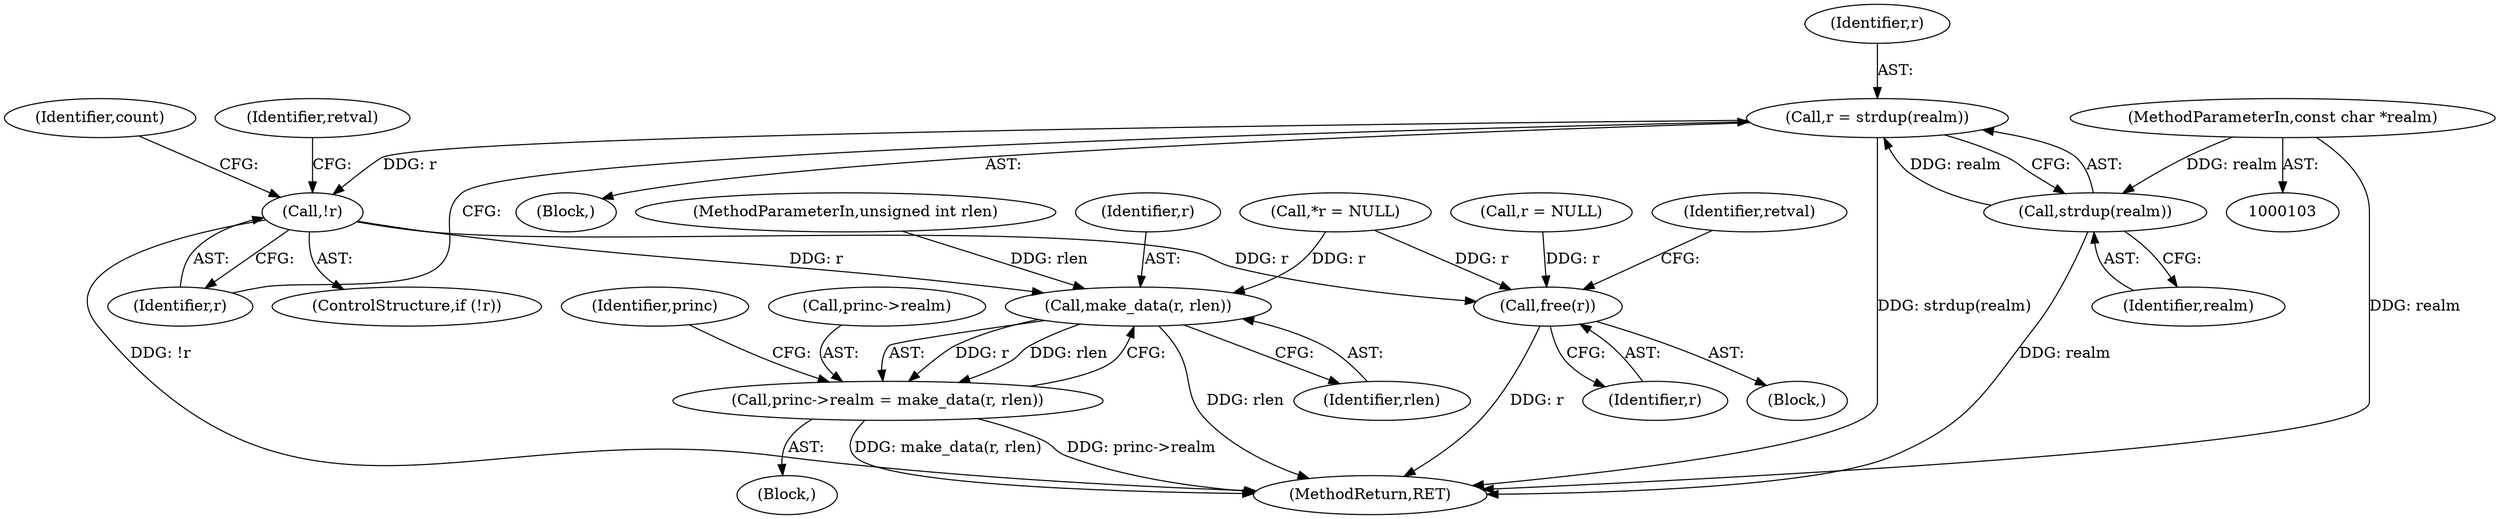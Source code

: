 digraph "0_krb5_f0c094a1b745d91ef2f9a4eae2149aac026a5789@API" {
"1000152" [label="(Call,r = strdup(realm))"];
"1000154" [label="(Call,strdup(realm))"];
"1000107" [label="(MethodParameterIn,const char *realm)"];
"1000157" [label="(Call,!r)"];
"1000246" [label="(Call,make_data(r, rlen))"];
"1000242" [label="(Call,princ->realm = make_data(r, rlen))"];
"1000282" [label="(Call,free(r))"];
"1000246" [label="(Call,make_data(r, rlen))"];
"1000158" [label="(Identifier,r)"];
"1000161" [label="(Identifier,retval)"];
"1000251" [label="(Identifier,princ)"];
"1000243" [label="(Call,princ->realm)"];
"1000282" [label="(Call,free(r))"];
"1000286" [label="(MethodReturn,RET)"];
"1000106" [label="(MethodParameterIn,unsigned int rlen)"];
"1000283" [label="(Identifier,r)"];
"1000156" [label="(ControlStructure,if (!r))"];
"1000157" [label="(Call,!r)"];
"1000115" [label="(Call,*r = NULL)"];
"1000155" [label="(Identifier,realm)"];
"1000247" [label="(Identifier,r)"];
"1000153" [label="(Identifier,r)"];
"1000242" [label="(Call,princ->realm = make_data(r, rlen))"];
"1000166" [label="(Identifier,count)"];
"1000248" [label="(Identifier,rlen)"];
"1000107" [label="(MethodParameterIn,const char *realm)"];
"1000109" [label="(Block,)"];
"1000259" [label="(Call,r = NULL)"];
"1000152" [label="(Call,r = strdup(realm))"];
"1000231" [label="(Block,)"];
"1000285" [label="(Identifier,retval)"];
"1000154" [label="(Call,strdup(realm))"];
"1000151" [label="(Block,)"];
"1000152" -> "1000151"  [label="AST: "];
"1000152" -> "1000154"  [label="CFG: "];
"1000153" -> "1000152"  [label="AST: "];
"1000154" -> "1000152"  [label="AST: "];
"1000158" -> "1000152"  [label="CFG: "];
"1000152" -> "1000286"  [label="DDG: strdup(realm)"];
"1000154" -> "1000152"  [label="DDG: realm"];
"1000152" -> "1000157"  [label="DDG: r"];
"1000154" -> "1000155"  [label="CFG: "];
"1000155" -> "1000154"  [label="AST: "];
"1000154" -> "1000286"  [label="DDG: realm"];
"1000107" -> "1000154"  [label="DDG: realm"];
"1000107" -> "1000103"  [label="AST: "];
"1000107" -> "1000286"  [label="DDG: realm"];
"1000157" -> "1000156"  [label="AST: "];
"1000157" -> "1000158"  [label="CFG: "];
"1000158" -> "1000157"  [label="AST: "];
"1000161" -> "1000157"  [label="CFG: "];
"1000166" -> "1000157"  [label="CFG: "];
"1000157" -> "1000286"  [label="DDG: !r"];
"1000157" -> "1000246"  [label="DDG: r"];
"1000157" -> "1000282"  [label="DDG: r"];
"1000246" -> "1000242"  [label="AST: "];
"1000246" -> "1000248"  [label="CFG: "];
"1000247" -> "1000246"  [label="AST: "];
"1000248" -> "1000246"  [label="AST: "];
"1000242" -> "1000246"  [label="CFG: "];
"1000246" -> "1000286"  [label="DDG: rlen"];
"1000246" -> "1000242"  [label="DDG: r"];
"1000246" -> "1000242"  [label="DDG: rlen"];
"1000115" -> "1000246"  [label="DDG: r"];
"1000106" -> "1000246"  [label="DDG: rlen"];
"1000242" -> "1000231"  [label="AST: "];
"1000243" -> "1000242"  [label="AST: "];
"1000251" -> "1000242"  [label="CFG: "];
"1000242" -> "1000286"  [label="DDG: make_data(r, rlen)"];
"1000242" -> "1000286"  [label="DDG: princ->realm"];
"1000282" -> "1000109"  [label="AST: "];
"1000282" -> "1000283"  [label="CFG: "];
"1000283" -> "1000282"  [label="AST: "];
"1000285" -> "1000282"  [label="CFG: "];
"1000282" -> "1000286"  [label="DDG: r"];
"1000259" -> "1000282"  [label="DDG: r"];
"1000115" -> "1000282"  [label="DDG: r"];
}
